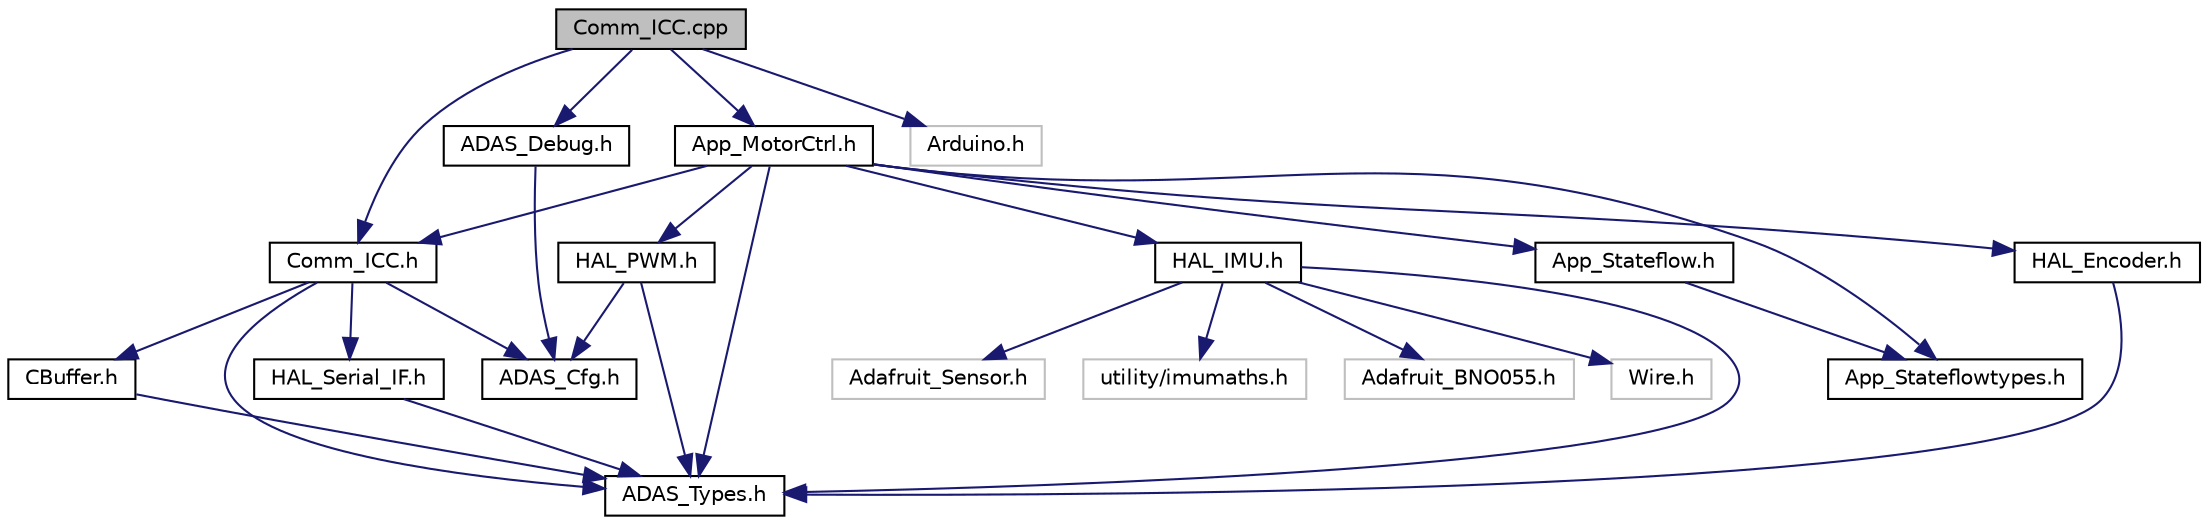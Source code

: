 digraph "Comm_ICC.cpp"
{
 // INTERACTIVE_SVG=YES
 // LATEX_PDF_SIZE
  bgcolor="transparent";
  edge [fontname="Helvetica",fontsize="10",labelfontname="Helvetica",labelfontsize="10"];
  node [fontname="Helvetica",fontsize="10",shape=record];
  Node0 [label="Comm_ICC.cpp",height=0.2,width=0.4,color="black", fillcolor="grey75", style="filled", fontcolor="black",tooltip=" "];
  Node0 -> Node1 [color="midnightblue",fontsize="10",style="solid",fontname="Helvetica"];
  Node1 [label="ADAS_Debug.h",height=0.2,width=0.4,color="black",URL="$_a_d_a_s___debug_8h.html",tooltip=" "];
  Node1 -> Node2 [color="midnightblue",fontsize="10",style="solid",fontname="Helvetica"];
  Node2 [label="ADAS_Cfg.h",height=0.2,width=0.4,color="black",URL="$_a_d_a_s___cfg_8h.html",tooltip="This file contains the configuration of the vehicle."];
  Node0 -> Node3 [color="midnightblue",fontsize="10",style="solid",fontname="Helvetica"];
  Node3 [label="Comm_ICC.h",height=0.2,width=0.4,color="black",URL="$_comm___i_c_c_8h.html",tooltip=" "];
  Node3 -> Node4 [color="midnightblue",fontsize="10",style="solid",fontname="Helvetica"];
  Node4 [label="ADAS_Types.h",height=0.2,width=0.4,color="black",URL="$_a_d_a_s___types_8h.html",tooltip=" "];
  Node3 -> Node2 [color="midnightblue",fontsize="10",style="solid",fontname="Helvetica"];
  Node3 -> Node5 [color="midnightblue",fontsize="10",style="solid",fontname="Helvetica"];
  Node5 [label="HAL_Serial_IF.h",height=0.2,width=0.4,color="black",URL="$_h_a_l___serial___i_f_8h.html",tooltip=" "];
  Node5 -> Node4 [color="midnightblue",fontsize="10",style="solid",fontname="Helvetica"];
  Node3 -> Node6 [color="midnightblue",fontsize="10",style="solid",fontname="Helvetica"];
  Node6 [label="CBuffer.h",height=0.2,width=0.4,color="black",URL="$_cbuffer_8h.html",tooltip=" "];
  Node6 -> Node4 [color="midnightblue",fontsize="10",style="solid",fontname="Helvetica"];
  Node0 -> Node7 [color="midnightblue",fontsize="10",style="solid",fontname="Helvetica"];
  Node7 [label="Arduino.h",height=0.2,width=0.4,color="grey75",tooltip=" "];
  Node0 -> Node8 [color="midnightblue",fontsize="10",style="solid",fontname="Helvetica"];
  Node8 [label="App_MotorCtrl.h",height=0.2,width=0.4,color="black",URL="$_app___motor_ctrl_8h.html",tooltip="Header file for motor control unit."];
  Node8 -> Node4 [color="midnightblue",fontsize="10",style="solid",fontname="Helvetica"];
  Node8 -> Node9 [color="midnightblue",fontsize="10",style="solid",fontname="Helvetica"];
  Node9 [label="HAL_IMU.h",height=0.2,width=0.4,color="black",URL="$_h_a_l___i_m_u_8h.html",tooltip="Application file for IMU."];
  Node9 -> Node10 [color="midnightblue",fontsize="10",style="solid",fontname="Helvetica"];
  Node10 [label="Adafruit_BNO055.h",height=0.2,width=0.4,color="grey75",tooltip=" "];
  Node9 -> Node11 [color="midnightblue",fontsize="10",style="solid",fontname="Helvetica"];
  Node11 [label="Wire.h",height=0.2,width=0.4,color="grey75",tooltip=" "];
  Node9 -> Node12 [color="midnightblue",fontsize="10",style="solid",fontname="Helvetica"];
  Node12 [label="Adafruit_Sensor.h",height=0.2,width=0.4,color="grey75",tooltip=" "];
  Node9 -> Node13 [color="midnightblue",fontsize="10",style="solid",fontname="Helvetica"];
  Node13 [label="utility/imumaths.h",height=0.2,width=0.4,color="grey75",tooltip=" "];
  Node9 -> Node4 [color="midnightblue",fontsize="10",style="solid",fontname="Helvetica"];
  Node8 -> Node14 [color="midnightblue",fontsize="10",style="solid",fontname="Helvetica"];
  Node14 [label="HAL_PWM.h",height=0.2,width=0.4,color="black",URL="$_h_a_l___p_w_m_8h.html",tooltip=" "];
  Node14 -> Node4 [color="midnightblue",fontsize="10",style="solid",fontname="Helvetica"];
  Node14 -> Node2 [color="midnightblue",fontsize="10",style="solid",fontname="Helvetica"];
  Node8 -> Node15 [color="midnightblue",fontsize="10",style="solid",fontname="Helvetica"];
  Node15 [label="App_Stateflow.h",height=0.2,width=0.4,color="black",URL="$_app___stateflow_8h.html",tooltip="Application file for Stateflow."];
  Node15 -> Node16 [color="midnightblue",fontsize="10",style="solid",fontname="Helvetica"];
  Node16 [label="App_Stateflowtypes.h",height=0.2,width=0.4,color="black",URL="$_app___stateflowtypes_8h.html",tooltip="Application file for Stateflowtypes."];
  Node8 -> Node16 [color="midnightblue",fontsize="10",style="solid",fontname="Helvetica"];
  Node8 -> Node17 [color="midnightblue",fontsize="10",style="solid",fontname="Helvetica"];
  Node17 [label="HAL_Encoder.h",height=0.2,width=0.4,color="black",URL="$_h_a_l___encoder_8h.html",tooltip=" "];
  Node17 -> Node4 [color="midnightblue",fontsize="10",style="solid",fontname="Helvetica"];
  Node8 -> Node3 [color="midnightblue",fontsize="10",style="solid",fontname="Helvetica"];
}
